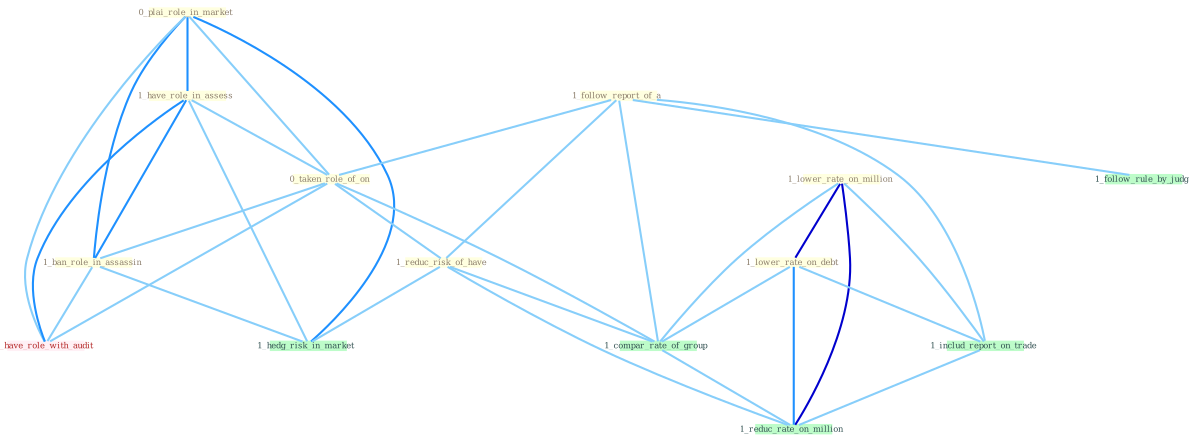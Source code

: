 Graph G{ 
    node
    [shape=polygon,style=filled,width=.5,height=.06,color="#BDFCC9",fixedsize=true,fontsize=4,
    fontcolor="#2f4f4f"];
    {node
    [color="#ffffe0", fontcolor="#8b7d6b"] "0_plai_role_in_market " "1_have_role_in_assess " "1_lower_rate_on_million " "1_follow_report_of_a " "0_taken_role_of_on " "1_ban_role_in_assassin " "1_lower_rate_on_debt " "1_reduc_risk_of_have "}
{node [color="#fff0f5", fontcolor="#b22222"] "0_have_role_with_audit "}
edge [color="#B0E2FF"];

	"0_plai_role_in_market " -- "1_have_role_in_assess " [w="2", color="#1e90ff" , len=0.8];
	"0_plai_role_in_market " -- "0_taken_role_of_on " [w="1", color="#87cefa" ];
	"0_plai_role_in_market " -- "1_ban_role_in_assassin " [w="2", color="#1e90ff" , len=0.8];
	"0_plai_role_in_market " -- "1_hedg_risk_in_market " [w="2", color="#1e90ff" , len=0.8];
	"0_plai_role_in_market " -- "0_have_role_with_audit " [w="1", color="#87cefa" ];
	"1_have_role_in_assess " -- "0_taken_role_of_on " [w="1", color="#87cefa" ];
	"1_have_role_in_assess " -- "1_ban_role_in_assassin " [w="2", color="#1e90ff" , len=0.8];
	"1_have_role_in_assess " -- "1_hedg_risk_in_market " [w="1", color="#87cefa" ];
	"1_have_role_in_assess " -- "0_have_role_with_audit " [w="2", color="#1e90ff" , len=0.8];
	"1_lower_rate_on_million " -- "1_lower_rate_on_debt " [w="3", color="#0000cd" , len=0.6];
	"1_lower_rate_on_million " -- "1_includ_report_on_trade " [w="1", color="#87cefa" ];
	"1_lower_rate_on_million " -- "1_compar_rate_of_group " [w="1", color="#87cefa" ];
	"1_lower_rate_on_million " -- "1_reduc_rate_on_million " [w="3", color="#0000cd" , len=0.6];
	"1_follow_report_of_a " -- "0_taken_role_of_on " [w="1", color="#87cefa" ];
	"1_follow_report_of_a " -- "1_reduc_risk_of_have " [w="1", color="#87cefa" ];
	"1_follow_report_of_a " -- "1_includ_report_on_trade " [w="1", color="#87cefa" ];
	"1_follow_report_of_a " -- "1_compar_rate_of_group " [w="1", color="#87cefa" ];
	"1_follow_report_of_a " -- "1_follow_rule_by_judg " [w="1", color="#87cefa" ];
	"0_taken_role_of_on " -- "1_ban_role_in_assassin " [w="1", color="#87cefa" ];
	"0_taken_role_of_on " -- "1_reduc_risk_of_have " [w="1", color="#87cefa" ];
	"0_taken_role_of_on " -- "1_compar_rate_of_group " [w="1", color="#87cefa" ];
	"0_taken_role_of_on " -- "0_have_role_with_audit " [w="1", color="#87cefa" ];
	"1_ban_role_in_assassin " -- "1_hedg_risk_in_market " [w="1", color="#87cefa" ];
	"1_ban_role_in_assassin " -- "0_have_role_with_audit " [w="1", color="#87cefa" ];
	"1_lower_rate_on_debt " -- "1_includ_report_on_trade " [w="1", color="#87cefa" ];
	"1_lower_rate_on_debt " -- "1_compar_rate_of_group " [w="1", color="#87cefa" ];
	"1_lower_rate_on_debt " -- "1_reduc_rate_on_million " [w="2", color="#1e90ff" , len=0.8];
	"1_reduc_risk_of_have " -- "1_compar_rate_of_group " [w="1", color="#87cefa" ];
	"1_reduc_risk_of_have " -- "1_hedg_risk_in_market " [w="1", color="#87cefa" ];
	"1_reduc_risk_of_have " -- "1_reduc_rate_on_million " [w="1", color="#87cefa" ];
	"1_includ_report_on_trade " -- "1_reduc_rate_on_million " [w="1", color="#87cefa" ];
	"1_compar_rate_of_group " -- "1_reduc_rate_on_million " [w="1", color="#87cefa" ];
}